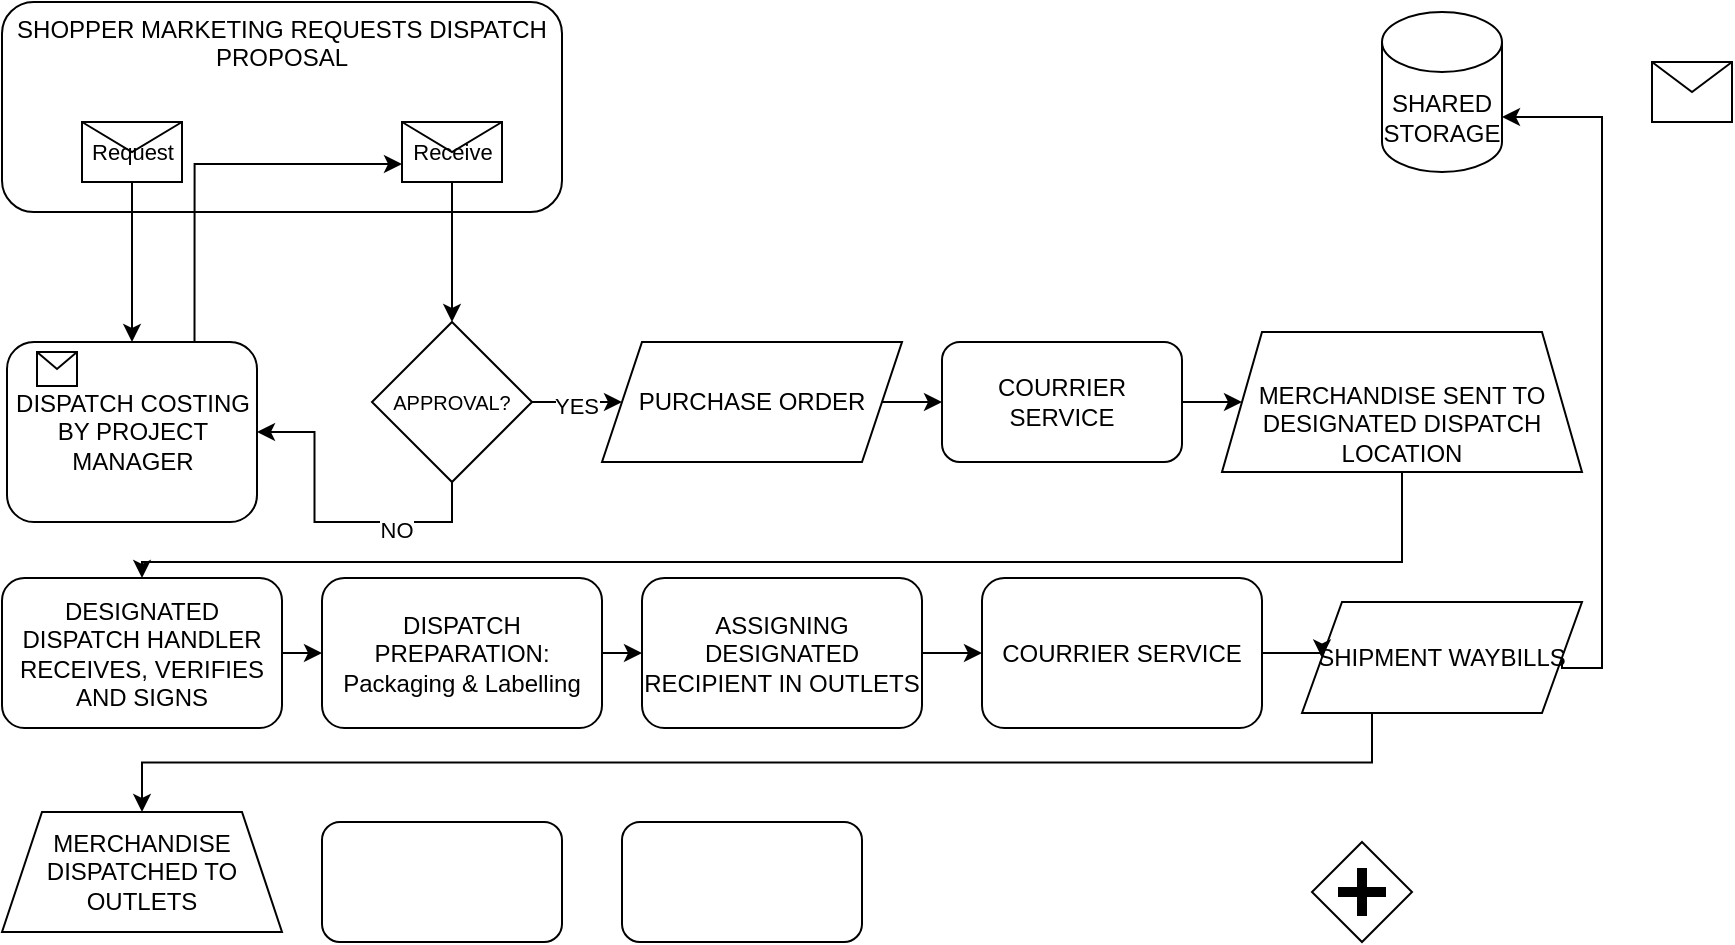 <mxfile version="22.1.11" type="github">
  <diagram name="Page-1" id="2a216829-ef6e-dabb-86c1-c78162f3ba2b">
    <mxGraphModel dx="1434" dy="772" grid="1" gridSize="10" guides="1" tooltips="1" connect="1" arrows="1" fold="1" page="1" pageScale="1" pageWidth="850" pageHeight="1100" background="none" math="0" shadow="0">
      <root>
        <mxCell id="0" />
        <mxCell id="1" parent="0" />
        <mxCell id="TlXBh9cTbxRTWTGTwzo7-20" value="" style="edgeStyle=orthogonalEdgeStyle;rounded=0;orthogonalLoop=1;jettySize=auto;html=1;" edge="1" parent="1" source="7a84cebc1def654-4" target="TlXBh9cTbxRTWTGTwzo7-19">
          <mxGeometry relative="1" as="geometry" />
        </mxCell>
        <mxCell id="7a84cebc1def654-4" value="Receive" style="shape=message;html=1;labelPosition=center;verticalLabelPosition=middle;align=center;verticalAlign=middle;fontSize=11;fillColor=none;" parent="1" vertex="1">
          <mxGeometry x="240" y="130" width="50" height="30" as="geometry" />
        </mxCell>
        <mxCell id="7a84cebc1def654-9" value="" style="shape=mxgraph.bpmn.shape;html=1;verticalLabelPosition=bottom;labelBackgroundColor=#ffffff;verticalAlign=top;perimeter=rhombusPerimeter;background=gateway;outline=none;symbol=parallelGw;" parent="1" vertex="1">
          <mxGeometry x="695" y="490" width="50" height="50" as="geometry" />
        </mxCell>
        <mxCell id="7a84cebc1def654-27" value="" style="shape=message;whiteSpace=wrap;html=1;" parent="1" vertex="1">
          <mxGeometry x="865" y="100" width="40" height="30" as="geometry" />
        </mxCell>
        <mxCell id="TlXBh9cTbxRTWTGTwzo7-14" value="" style="group" vertex="1" connectable="0" parent="1">
          <mxGeometry x="42.5" y="240" width="125" height="90" as="geometry" />
        </mxCell>
        <mxCell id="7a84cebc1def654-2" value="DISPATCH COSTING BY PROJECT MANAGER" style="shape=ext;rounded=1;html=1;whiteSpace=wrap;" parent="TlXBh9cTbxRTWTGTwzo7-14" vertex="1">
          <mxGeometry width="125" height="90" as="geometry" />
        </mxCell>
        <mxCell id="TlXBh9cTbxRTWTGTwzo7-12" value="" style="shape=message;whiteSpace=wrap;html=1;fillColor=none;" vertex="1" parent="TlXBh9cTbxRTWTGTwzo7-14">
          <mxGeometry x="15" y="5" width="20" height="17" as="geometry" />
        </mxCell>
        <mxCell id="TlXBh9cTbxRTWTGTwzo7-24" style="edgeStyle=orthogonalEdgeStyle;rounded=0;orthogonalLoop=1;jettySize=auto;html=1;exitX=1;exitY=0.5;exitDx=0;exitDy=0;entryX=0;entryY=0.5;entryDx=0;entryDy=0;" edge="1" parent="1" source="TlXBh9cTbxRTWTGTwzo7-19" target="TlXBh9cTbxRTWTGTwzo7-39">
          <mxGeometry relative="1" as="geometry">
            <mxPoint x="640" y="290" as="targetPoint" />
          </mxGeometry>
        </mxCell>
        <mxCell id="TlXBh9cTbxRTWTGTwzo7-25" value="YES" style="edgeLabel;html=1;align=center;verticalAlign=middle;resizable=0;points=[];" vertex="1" connectable="0" parent="TlXBh9cTbxRTWTGTwzo7-24">
          <mxGeometry x="0.143" y="-2" relative="1" as="geometry">
            <mxPoint as="offset" />
          </mxGeometry>
        </mxCell>
        <mxCell id="TlXBh9cTbxRTWTGTwzo7-32" style="edgeStyle=orthogonalEdgeStyle;rounded=0;orthogonalLoop=1;jettySize=auto;html=1;exitX=0.5;exitY=1;exitDx=0;exitDy=0;entryX=1;entryY=0.5;entryDx=0;entryDy=0;" edge="1" parent="1" source="TlXBh9cTbxRTWTGTwzo7-19" target="7a84cebc1def654-2">
          <mxGeometry relative="1" as="geometry" />
        </mxCell>
        <mxCell id="TlXBh9cTbxRTWTGTwzo7-33" value="NO" style="edgeLabel;html=1;align=center;verticalAlign=middle;resizable=0;points=[];" vertex="1" connectable="0" parent="TlXBh9cTbxRTWTGTwzo7-32">
          <mxGeometry x="-0.407" y="4" relative="1" as="geometry">
            <mxPoint as="offset" />
          </mxGeometry>
        </mxCell>
        <mxCell id="TlXBh9cTbxRTWTGTwzo7-19" value="APPROVAL?" style="rhombus;whiteSpace=wrap;html=1;verticalAlign=middle;fontSize=10;fillColor=none;" vertex="1" parent="1">
          <mxGeometry x="225" y="230" width="80" height="80" as="geometry" />
        </mxCell>
        <mxCell id="TlXBh9cTbxRTWTGTwzo7-29" value="Request" style="shape=message;html=1;labelPosition=center;verticalLabelPosition=middle;align=center;verticalAlign=middle;fontSize=11;fillColor=none;" vertex="1" parent="1">
          <mxGeometry x="80" y="130" width="50" height="30" as="geometry" />
        </mxCell>
        <mxCell id="TlXBh9cTbxRTWTGTwzo7-35" style="edgeStyle=orthogonalEdgeStyle;rounded=0;orthogonalLoop=1;jettySize=auto;html=1;exitX=0.5;exitY=1;exitDx=0;exitDy=0;entryX=0.5;entryY=0;entryDx=0;entryDy=0;" edge="1" parent="1" source="TlXBh9cTbxRTWTGTwzo7-29" target="7a84cebc1def654-2">
          <mxGeometry relative="1" as="geometry" />
        </mxCell>
        <mxCell id="TlXBh9cTbxRTWTGTwzo7-45" style="edgeStyle=orthogonalEdgeStyle;rounded=0;orthogonalLoop=1;jettySize=auto;html=1;exitX=1;exitY=0.5;exitDx=0;exitDy=0;entryX=0;entryY=0.5;entryDx=0;entryDy=0;" edge="1" parent="1" source="TlXBh9cTbxRTWTGTwzo7-39" target="TlXBh9cTbxRTWTGTwzo7-43">
          <mxGeometry relative="1" as="geometry" />
        </mxCell>
        <mxCell id="TlXBh9cTbxRTWTGTwzo7-39" value="PURCHASE ORDER" style="shape=parallelogram;perimeter=parallelogramPerimeter;whiteSpace=wrap;html=1;fixedSize=1;fillColor=none;" vertex="1" parent="1">
          <mxGeometry x="340" y="240" width="150" height="60" as="geometry" />
        </mxCell>
        <mxCell id="TlXBh9cTbxRTWTGTwzo7-48" style="edgeStyle=orthogonalEdgeStyle;rounded=0;orthogonalLoop=1;jettySize=auto;html=1;exitX=0.5;exitY=1;exitDx=0;exitDy=0;entryX=0.5;entryY=0;entryDx=0;entryDy=0;" edge="1" parent="1" source="TlXBh9cTbxRTWTGTwzo7-40" target="TlXBh9cTbxRTWTGTwzo7-47">
          <mxGeometry relative="1" as="geometry">
            <Array as="points">
              <mxPoint x="725" y="350" />
              <mxPoint x="119" y="350" />
            </Array>
          </mxGeometry>
        </mxCell>
        <mxCell id="TlXBh9cTbxRTWTGTwzo7-40" value="MERCHANDISE SENT TO DESIGNATED DISPATCH LOCATION" style="shape=trapezoid;perimeter=trapezoidPerimeter;whiteSpace=wrap;html=1;fixedSize=1;verticalAlign=bottom;fillColor=none;" vertex="1" parent="1">
          <mxGeometry x="650" y="235" width="180" height="70" as="geometry" />
        </mxCell>
        <mxCell id="TlXBh9cTbxRTWTGTwzo7-46" style="edgeStyle=orthogonalEdgeStyle;rounded=0;orthogonalLoop=1;jettySize=auto;html=1;exitX=1;exitY=0.5;exitDx=0;exitDy=0;entryX=0;entryY=0.5;entryDx=0;entryDy=0;" edge="1" parent="1" source="TlXBh9cTbxRTWTGTwzo7-43" target="TlXBh9cTbxRTWTGTwzo7-40">
          <mxGeometry relative="1" as="geometry" />
        </mxCell>
        <mxCell id="TlXBh9cTbxRTWTGTwzo7-43" value="COURRIER SERVICE" style="rounded=1;whiteSpace=wrap;html=1;fillColor=none;" vertex="1" parent="1">
          <mxGeometry x="510" y="240" width="120" height="60" as="geometry" />
        </mxCell>
        <mxCell id="TlXBh9cTbxRTWTGTwzo7-53" style="edgeStyle=orthogonalEdgeStyle;rounded=0;orthogonalLoop=1;jettySize=auto;html=1;exitX=1;exitY=0.5;exitDx=0;exitDy=0;entryX=0;entryY=0.5;entryDx=0;entryDy=0;" edge="1" parent="1" source="TlXBh9cTbxRTWTGTwzo7-47" target="TlXBh9cTbxRTWTGTwzo7-50">
          <mxGeometry relative="1" as="geometry" />
        </mxCell>
        <mxCell id="TlXBh9cTbxRTWTGTwzo7-47" value="DESIGNATED DISPATCH HANDLER RECEIVES, VERIFIES AND SIGNS" style="rounded=1;whiteSpace=wrap;html=1;fillColor=none;" vertex="1" parent="1">
          <mxGeometry x="40" y="358" width="140" height="75" as="geometry" />
        </mxCell>
        <mxCell id="TlXBh9cTbxRTWTGTwzo7-36" value="SHOPPER MARKETING REQUESTS DISPATCH PROPOSAL" style="rounded=1;whiteSpace=wrap;html=1;fillColor=none;verticalAlign=top;" vertex="1" parent="1">
          <mxGeometry x="40" y="70" width="280" height="105" as="geometry" />
        </mxCell>
        <mxCell id="TlXBh9cTbxRTWTGTwzo7-55" style="edgeStyle=orthogonalEdgeStyle;rounded=0;orthogonalLoop=1;jettySize=auto;html=1;exitX=1;exitY=0.5;exitDx=0;exitDy=0;entryX=0;entryY=0.5;entryDx=0;entryDy=0;" edge="1" parent="1" source="TlXBh9cTbxRTWTGTwzo7-50" target="TlXBh9cTbxRTWTGTwzo7-54">
          <mxGeometry relative="1" as="geometry" />
        </mxCell>
        <mxCell id="TlXBh9cTbxRTWTGTwzo7-50" value="DISPATCH PREPARATION: Packaging &amp;amp; Labelling" style="rounded=1;whiteSpace=wrap;html=1;fillColor=none;" vertex="1" parent="1">
          <mxGeometry x="200" y="358" width="140" height="75" as="geometry" />
        </mxCell>
        <mxCell id="TlXBh9cTbxRTWTGTwzo7-52" style="edgeStyle=orthogonalEdgeStyle;rounded=0;orthogonalLoop=1;jettySize=auto;html=1;exitX=0.75;exitY=0;exitDx=0;exitDy=0;entryX=0;entryY=0.7;entryDx=0;entryDy=0;" edge="1" parent="1" source="7a84cebc1def654-2" target="7a84cebc1def654-4">
          <mxGeometry relative="1" as="geometry" />
        </mxCell>
        <mxCell id="TlXBh9cTbxRTWTGTwzo7-57" style="edgeStyle=orthogonalEdgeStyle;rounded=0;orthogonalLoop=1;jettySize=auto;html=1;exitX=1;exitY=0.5;exitDx=0;exitDy=0;entryX=0;entryY=0.5;entryDx=0;entryDy=0;" edge="1" parent="1" source="TlXBh9cTbxRTWTGTwzo7-54" target="TlXBh9cTbxRTWTGTwzo7-56">
          <mxGeometry relative="1" as="geometry" />
        </mxCell>
        <mxCell id="TlXBh9cTbxRTWTGTwzo7-54" value="ASSIGNING DESIGNATED RECIPIENT IN OUTLETS" style="rounded=1;whiteSpace=wrap;html=1;fillColor=none;" vertex="1" parent="1">
          <mxGeometry x="360" y="358" width="140" height="75" as="geometry" />
        </mxCell>
        <mxCell id="TlXBh9cTbxRTWTGTwzo7-59" style="edgeStyle=orthogonalEdgeStyle;rounded=0;orthogonalLoop=1;jettySize=auto;html=1;exitX=1;exitY=0.5;exitDx=0;exitDy=0;entryX=0;entryY=0.5;entryDx=0;entryDy=0;" edge="1" parent="1" source="TlXBh9cTbxRTWTGTwzo7-56" target="TlXBh9cTbxRTWTGTwzo7-58">
          <mxGeometry relative="1" as="geometry" />
        </mxCell>
        <mxCell id="TlXBh9cTbxRTWTGTwzo7-56" value="COURRIER SERVICE" style="rounded=1;whiteSpace=wrap;html=1;fillColor=none;" vertex="1" parent="1">
          <mxGeometry x="530" y="358" width="140" height="75" as="geometry" />
        </mxCell>
        <mxCell id="TlXBh9cTbxRTWTGTwzo7-69" style="edgeStyle=orthogonalEdgeStyle;rounded=0;orthogonalLoop=1;jettySize=auto;html=1;exitX=0.25;exitY=1;exitDx=0;exitDy=0;entryX=0.5;entryY=0;entryDx=0;entryDy=0;" edge="1" parent="1" source="TlXBh9cTbxRTWTGTwzo7-58" target="TlXBh9cTbxRTWTGTwzo7-68">
          <mxGeometry relative="1" as="geometry" />
        </mxCell>
        <mxCell id="TlXBh9cTbxRTWTGTwzo7-58" value="SHIPMENT WAYBILLS" style="shape=parallelogram;perimeter=parallelogramPerimeter;whiteSpace=wrap;html=1;fixedSize=1;fillColor=none;" vertex="1" parent="1">
          <mxGeometry x="690" y="370" width="140" height="55.5" as="geometry" />
        </mxCell>
        <mxCell id="TlXBh9cTbxRTWTGTwzo7-60" value="SHARED STORAGE" style="shape=cylinder3;whiteSpace=wrap;html=1;boundedLbl=1;backgroundOutline=1;size=15;" vertex="1" parent="1">
          <mxGeometry x="730" y="75" width="60" height="80" as="geometry" />
        </mxCell>
        <mxCell id="TlXBh9cTbxRTWTGTwzo7-61" style="edgeStyle=orthogonalEdgeStyle;rounded=0;orthogonalLoop=1;jettySize=auto;html=1;exitX=1;exitY=0.5;exitDx=0;exitDy=0;entryX=1;entryY=0;entryDx=0;entryDy=52.5;entryPerimeter=0;" edge="1" parent="1" source="TlXBh9cTbxRTWTGTwzo7-58" target="TlXBh9cTbxRTWTGTwzo7-60">
          <mxGeometry relative="1" as="geometry">
            <Array as="points">
              <mxPoint x="840" y="403" />
              <mxPoint x="840" y="128" />
            </Array>
          </mxGeometry>
        </mxCell>
        <mxCell id="TlXBh9cTbxRTWTGTwzo7-68" value="MERCHANDISE DISPATCHED TO OUTLETS" style="shape=trapezoid;perimeter=trapezoidPerimeter;whiteSpace=wrap;html=1;fixedSize=1;fillColor=none;" vertex="1" parent="1">
          <mxGeometry x="40" y="475" width="140" height="60" as="geometry" />
        </mxCell>
        <mxCell id="TlXBh9cTbxRTWTGTwzo7-70" value="" style="rounded=1;whiteSpace=wrap;html=1;" vertex="1" parent="1">
          <mxGeometry x="200" y="480" width="120" height="60" as="geometry" />
        </mxCell>
        <mxCell id="TlXBh9cTbxRTWTGTwzo7-71" value="" style="rounded=1;whiteSpace=wrap;html=1;" vertex="1" parent="1">
          <mxGeometry x="350" y="480" width="120" height="60" as="geometry" />
        </mxCell>
      </root>
    </mxGraphModel>
  </diagram>
</mxfile>
